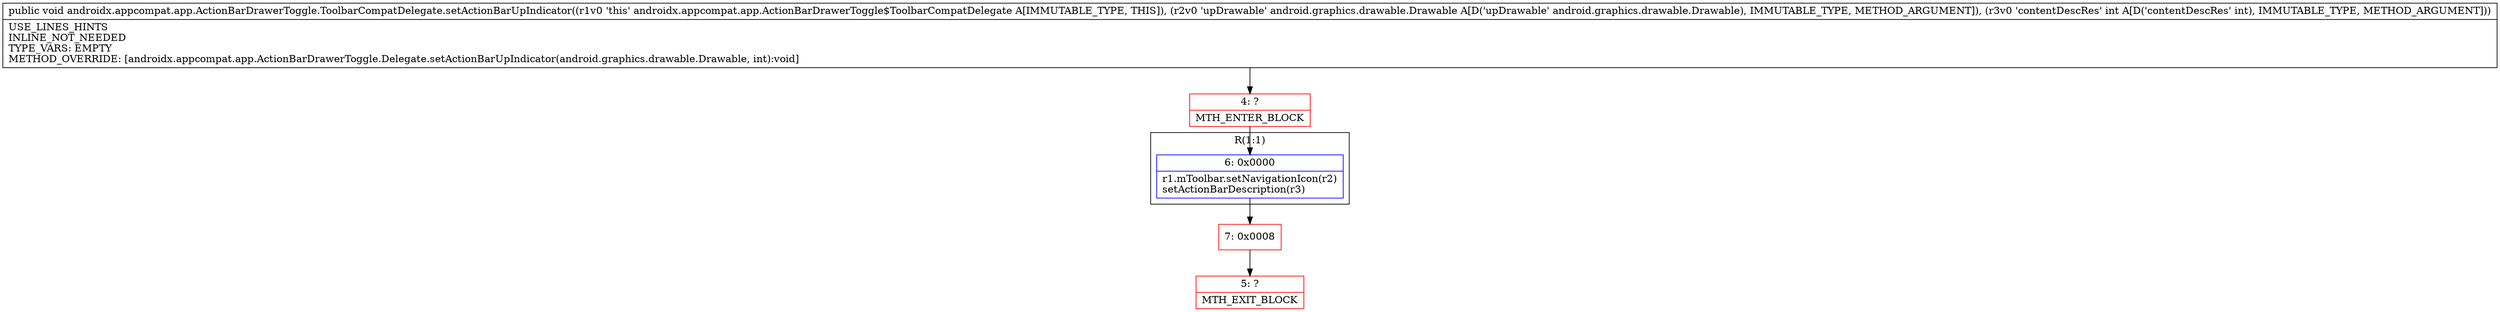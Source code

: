 digraph "CFG forandroidx.appcompat.app.ActionBarDrawerToggle.ToolbarCompatDelegate.setActionBarUpIndicator(Landroid\/graphics\/drawable\/Drawable;I)V" {
subgraph cluster_Region_1353792562 {
label = "R(1:1)";
node [shape=record,color=blue];
Node_6 [shape=record,label="{6\:\ 0x0000|r1.mToolbar.setNavigationIcon(r2)\lsetActionBarDescription(r3)\l}"];
}
Node_4 [shape=record,color=red,label="{4\:\ ?|MTH_ENTER_BLOCK\l}"];
Node_7 [shape=record,color=red,label="{7\:\ 0x0008}"];
Node_5 [shape=record,color=red,label="{5\:\ ?|MTH_EXIT_BLOCK\l}"];
MethodNode[shape=record,label="{public void androidx.appcompat.app.ActionBarDrawerToggle.ToolbarCompatDelegate.setActionBarUpIndicator((r1v0 'this' androidx.appcompat.app.ActionBarDrawerToggle$ToolbarCompatDelegate A[IMMUTABLE_TYPE, THIS]), (r2v0 'upDrawable' android.graphics.drawable.Drawable A[D('upDrawable' android.graphics.drawable.Drawable), IMMUTABLE_TYPE, METHOD_ARGUMENT]), (r3v0 'contentDescRes' int A[D('contentDescRes' int), IMMUTABLE_TYPE, METHOD_ARGUMENT]))  | USE_LINES_HINTS\lINLINE_NOT_NEEDED\lTYPE_VARS: EMPTY\lMETHOD_OVERRIDE: [androidx.appcompat.app.ActionBarDrawerToggle.Delegate.setActionBarUpIndicator(android.graphics.drawable.Drawable, int):void]\l}"];
MethodNode -> Node_4;Node_6 -> Node_7;
Node_4 -> Node_6;
Node_7 -> Node_5;
}

